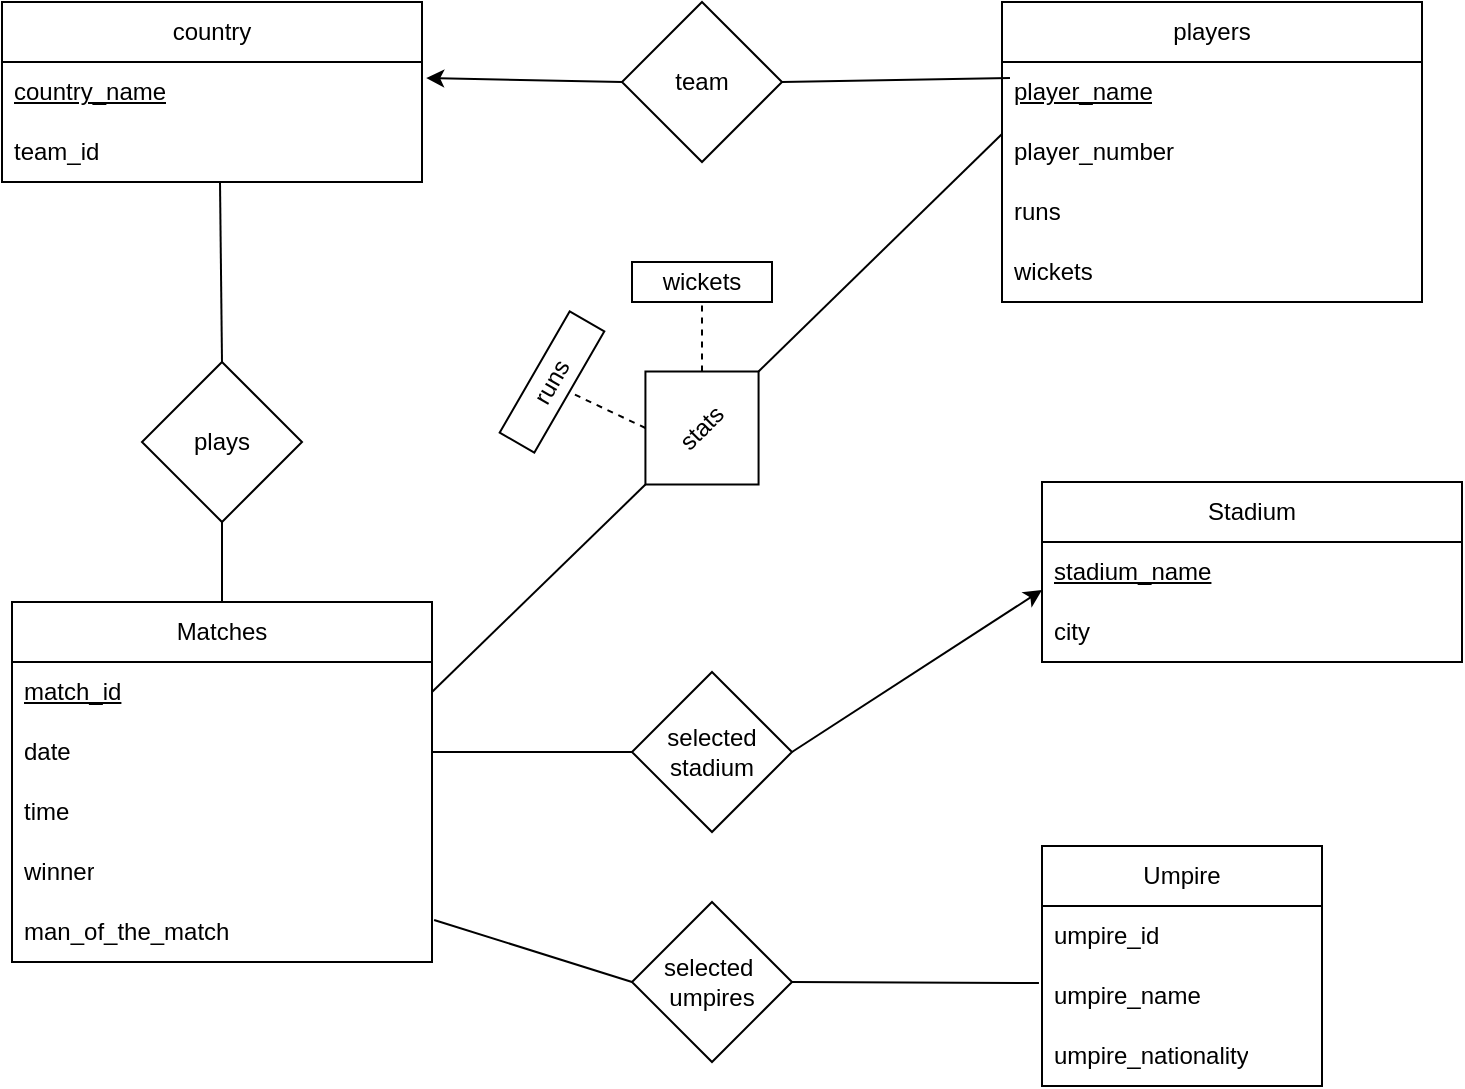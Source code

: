 <mxfile version="24.7.13">
  <diagram name="Page-1" id="-DKfFspGXf2tjMDzJ1xV">
    <mxGraphModel dx="1073" dy="583" grid="1" gridSize="10" guides="1" tooltips="1" connect="1" arrows="1" fold="1" page="1" pageScale="1" pageWidth="850" pageHeight="1100" math="0" shadow="0">
      <root>
        <mxCell id="0" />
        <mxCell id="1" parent="0" />
        <mxCell id="gVDEHbl3l0rGDU3breij-1" value="country" style="swimlane;fontStyle=0;childLayout=stackLayout;horizontal=1;startSize=30;horizontalStack=0;resizeParent=1;resizeParentMax=0;resizeLast=0;collapsible=1;marginBottom=0;whiteSpace=wrap;html=1;" parent="1" vertex="1">
          <mxGeometry x="80" y="40" width="210" height="90" as="geometry">
            <mxRectangle x="50" y="270" width="100" height="30" as="alternateBounds" />
          </mxGeometry>
        </mxCell>
        <mxCell id="gVDEHbl3l0rGDU3breij-4" value="&lt;u&gt;country_name&lt;/u&gt;" style="text;strokeColor=none;fillColor=none;align=left;verticalAlign=middle;spacingLeft=4;spacingRight=4;overflow=hidden;points=[[0,0.5],[1,0.5]];portConstraint=eastwest;rotatable=0;whiteSpace=wrap;html=1;" parent="gVDEHbl3l0rGDU3breij-1" vertex="1">
          <mxGeometry y="30" width="210" height="30" as="geometry" />
        </mxCell>
        <mxCell id="gVDEHbl3l0rGDU3breij-29" value="team_id" style="text;strokeColor=none;fillColor=none;align=left;verticalAlign=middle;spacingLeft=4;spacingRight=4;overflow=hidden;points=[[0,0.5],[1,0.5]];portConstraint=eastwest;rotatable=0;whiteSpace=wrap;html=1;" parent="gVDEHbl3l0rGDU3breij-1" vertex="1">
          <mxGeometry y="60" width="210" height="30" as="geometry" />
        </mxCell>
        <mxCell id="gVDEHbl3l0rGDU3breij-13" value="Matches" style="swimlane;fontStyle=0;childLayout=stackLayout;horizontal=1;startSize=30;horizontalStack=0;resizeParent=1;resizeParentMax=0;resizeLast=0;collapsible=1;marginBottom=0;whiteSpace=wrap;html=1;" parent="1" vertex="1">
          <mxGeometry x="85" y="340" width="210" height="180" as="geometry">
            <mxRectangle x="50" y="270" width="100" height="30" as="alternateBounds" />
          </mxGeometry>
        </mxCell>
        <mxCell id="gVDEHbl3l0rGDU3breij-15" value="&lt;u&gt;match_id&lt;/u&gt;" style="text;strokeColor=none;fillColor=none;align=left;verticalAlign=middle;spacingLeft=4;spacingRight=4;overflow=hidden;points=[[0,0.5],[1,0.5]];portConstraint=eastwest;rotatable=0;whiteSpace=wrap;html=1;" parent="gVDEHbl3l0rGDU3breij-13" vertex="1">
          <mxGeometry y="30" width="210" height="30" as="geometry" />
        </mxCell>
        <mxCell id="gVDEHbl3l0rGDU3breij-32" value="date" style="text;strokeColor=none;fillColor=none;align=left;verticalAlign=middle;spacingLeft=4;spacingRight=4;overflow=hidden;points=[[0,0.5],[1,0.5]];portConstraint=eastwest;rotatable=0;whiteSpace=wrap;html=1;" parent="gVDEHbl3l0rGDU3breij-13" vertex="1">
          <mxGeometry y="60" width="210" height="30" as="geometry" />
        </mxCell>
        <mxCell id="gVDEHbl3l0rGDU3breij-33" value="time" style="text;strokeColor=none;fillColor=none;align=left;verticalAlign=middle;spacingLeft=4;spacingRight=4;overflow=hidden;points=[[0,0.5],[1,0.5]];portConstraint=eastwest;rotatable=0;whiteSpace=wrap;html=1;" parent="gVDEHbl3l0rGDU3breij-13" vertex="1">
          <mxGeometry y="90" width="210" height="30" as="geometry" />
        </mxCell>
        <mxCell id="gVDEHbl3l0rGDU3breij-34" value="winner" style="text;strokeColor=none;fillColor=none;align=left;verticalAlign=middle;spacingLeft=4;spacingRight=4;overflow=hidden;points=[[0,0.5],[1,0.5]];portConstraint=eastwest;rotatable=0;whiteSpace=wrap;html=1;" parent="gVDEHbl3l0rGDU3breij-13" vertex="1">
          <mxGeometry y="120" width="210" height="30" as="geometry" />
        </mxCell>
        <mxCell id="gVDEHbl3l0rGDU3breij-52" value="man_of_the_match" style="text;strokeColor=none;fillColor=none;align=left;verticalAlign=middle;spacingLeft=4;spacingRight=4;overflow=hidden;points=[[0,0.5],[1,0.5]];portConstraint=eastwest;rotatable=0;whiteSpace=wrap;html=1;" parent="gVDEHbl3l0rGDU3breij-13" vertex="1">
          <mxGeometry y="150" width="210" height="30" as="geometry" />
        </mxCell>
        <mxCell id="gVDEHbl3l0rGDU3breij-21" value="players" style="swimlane;fontStyle=0;childLayout=stackLayout;horizontal=1;startSize=30;horizontalStack=0;resizeParent=1;resizeParentMax=0;resizeLast=0;collapsible=1;marginBottom=0;whiteSpace=wrap;html=1;" parent="1" vertex="1">
          <mxGeometry x="580" y="40" width="210" height="150" as="geometry">
            <mxRectangle x="50" y="270" width="100" height="30" as="alternateBounds" />
          </mxGeometry>
        </mxCell>
        <mxCell id="gVDEHbl3l0rGDU3breij-24" value="&lt;u&gt;player_name&lt;/u&gt;" style="text;strokeColor=none;fillColor=none;align=left;verticalAlign=middle;spacingLeft=4;spacingRight=4;overflow=hidden;points=[[0,0.5],[1,0.5]];portConstraint=eastwest;rotatable=0;whiteSpace=wrap;html=1;" parent="gVDEHbl3l0rGDU3breij-21" vertex="1">
          <mxGeometry y="30" width="210" height="30" as="geometry" />
        </mxCell>
        <mxCell id="gVDEHbl3l0rGDU3breij-43" value="player_number" style="text;strokeColor=none;fillColor=none;align=left;verticalAlign=middle;spacingLeft=4;spacingRight=4;overflow=hidden;points=[[0,0.5],[1,0.5]];portConstraint=eastwest;rotatable=0;whiteSpace=wrap;html=1;" parent="gVDEHbl3l0rGDU3breij-21" vertex="1">
          <mxGeometry y="60" width="210" height="30" as="geometry" />
        </mxCell>
        <mxCell id="gVDEHbl3l0rGDU3breij-50" value="runs" style="text;strokeColor=none;fillColor=none;align=left;verticalAlign=middle;spacingLeft=4;spacingRight=4;overflow=hidden;points=[[0,0.5],[1,0.5]];portConstraint=eastwest;rotatable=0;whiteSpace=wrap;html=1;" parent="gVDEHbl3l0rGDU3breij-21" vertex="1">
          <mxGeometry y="90" width="210" height="30" as="geometry" />
        </mxCell>
        <mxCell id="gVDEHbl3l0rGDU3breij-51" value="wickets" style="text;strokeColor=none;fillColor=none;align=left;verticalAlign=middle;spacingLeft=4;spacingRight=4;overflow=hidden;points=[[0,0.5],[1,0.5]];portConstraint=eastwest;rotatable=0;whiteSpace=wrap;html=1;" parent="gVDEHbl3l0rGDU3breij-21" vertex="1">
          <mxGeometry y="120" width="210" height="30" as="geometry" />
        </mxCell>
        <mxCell id="gVDEHbl3l0rGDU3breij-35" value="Stadium" style="swimlane;fontStyle=0;childLayout=stackLayout;horizontal=1;startSize=30;horizontalStack=0;resizeParent=1;resizeParentMax=0;resizeLast=0;collapsible=1;marginBottom=0;whiteSpace=wrap;html=1;" parent="1" vertex="1">
          <mxGeometry x="600" y="280" width="210" height="90" as="geometry">
            <mxRectangle x="50" y="270" width="100" height="30" as="alternateBounds" />
          </mxGeometry>
        </mxCell>
        <mxCell id="gVDEHbl3l0rGDU3breij-36" value="&lt;u&gt;stadium_name&lt;/u&gt;" style="text;strokeColor=none;fillColor=none;align=left;verticalAlign=middle;spacingLeft=4;spacingRight=4;overflow=hidden;points=[[0,0.5],[1,0.5]];portConstraint=eastwest;rotatable=0;whiteSpace=wrap;html=1;" parent="gVDEHbl3l0rGDU3breij-35" vertex="1">
          <mxGeometry y="30" width="210" height="30" as="geometry" />
        </mxCell>
        <mxCell id="gVDEHbl3l0rGDU3breij-38" value="city" style="text;strokeColor=none;fillColor=none;align=left;verticalAlign=middle;spacingLeft=4;spacingRight=4;overflow=hidden;points=[[0,0.5],[1,0.5]];portConstraint=eastwest;rotatable=0;whiteSpace=wrap;html=1;" parent="gVDEHbl3l0rGDU3breij-35" vertex="1">
          <mxGeometry y="60" width="210" height="30" as="geometry" />
        </mxCell>
        <mxCell id="gVDEHbl3l0rGDU3breij-44" value="Umpire" style="swimlane;fontStyle=0;childLayout=stackLayout;horizontal=1;startSize=30;horizontalStack=0;resizeParent=1;resizeParentMax=0;resizeLast=0;collapsible=1;marginBottom=0;whiteSpace=wrap;html=1;" parent="1" vertex="1">
          <mxGeometry x="600" y="462" width="140" height="120" as="geometry" />
        </mxCell>
        <mxCell id="gVDEHbl3l0rGDU3breij-45" value="umpire_id" style="text;strokeColor=none;fillColor=none;align=left;verticalAlign=middle;spacingLeft=4;spacingRight=4;overflow=hidden;points=[[0,0.5],[1,0.5]];portConstraint=eastwest;rotatable=0;whiteSpace=wrap;html=1;" parent="gVDEHbl3l0rGDU3breij-44" vertex="1">
          <mxGeometry y="30" width="140" height="30" as="geometry" />
        </mxCell>
        <mxCell id="gVDEHbl3l0rGDU3breij-46" value="umpire_name" style="text;strokeColor=none;fillColor=none;align=left;verticalAlign=middle;spacingLeft=4;spacingRight=4;overflow=hidden;points=[[0,0.5],[1,0.5]];portConstraint=eastwest;rotatable=0;whiteSpace=wrap;html=1;" parent="gVDEHbl3l0rGDU3breij-44" vertex="1">
          <mxGeometry y="60" width="140" height="30" as="geometry" />
        </mxCell>
        <mxCell id="gVDEHbl3l0rGDU3breij-47" value="umpire_nationality" style="text;strokeColor=none;fillColor=none;align=left;verticalAlign=middle;spacingLeft=4;spacingRight=4;overflow=hidden;points=[[0,0.5],[1,0.5]];portConstraint=eastwest;rotatable=0;whiteSpace=wrap;html=1;" parent="gVDEHbl3l0rGDU3breij-44" vertex="1">
          <mxGeometry y="90" width="140" height="30" as="geometry" />
        </mxCell>
        <mxCell id="__oVOWA31u9uOrLlDO05-1" value="team" style="rhombus;whiteSpace=wrap;html=1;" vertex="1" parent="1">
          <mxGeometry x="390" y="40" width="80" height="80" as="geometry" />
        </mxCell>
        <mxCell id="__oVOWA31u9uOrLlDO05-28" style="edgeStyle=none;rounded=0;orthogonalLoop=1;jettySize=auto;html=1;exitX=0.5;exitY=1;exitDx=0;exitDy=0;entryX=0.5;entryY=0;entryDx=0;entryDy=0;endArrow=none;endFill=0;" edge="1" parent="1" source="__oVOWA31u9uOrLlDO05-2" target="gVDEHbl3l0rGDU3breij-13">
          <mxGeometry relative="1" as="geometry" />
        </mxCell>
        <mxCell id="__oVOWA31u9uOrLlDO05-2" value="plays" style="rhombus;whiteSpace=wrap;html=1;" vertex="1" parent="1">
          <mxGeometry x="150" y="220" width="80" height="80" as="geometry" />
        </mxCell>
        <mxCell id="__oVOWA31u9uOrLlDO05-3" value="selected&amp;nbsp;&lt;div&gt;umpires&lt;/div&gt;" style="rhombus;whiteSpace=wrap;html=1;" vertex="1" parent="1">
          <mxGeometry x="395" y="490" width="80" height="80" as="geometry" />
        </mxCell>
        <mxCell id="__oVOWA31u9uOrLlDO05-4" value="selected stadium" style="rhombus;whiteSpace=wrap;html=1;" vertex="1" parent="1">
          <mxGeometry x="395" y="375" width="80" height="80" as="geometry" />
        </mxCell>
        <mxCell id="__oVOWA31u9uOrLlDO05-7" style="rounded=0;orthogonalLoop=1;jettySize=auto;html=1;exitX=1;exitY=0;exitDx=0;exitDy=0;dashed=1;strokeWidth=1;endArrow=none;endFill=0;" edge="1" parent="1" source="__oVOWA31u9uOrLlDO05-9">
          <mxGeometry relative="1" as="geometry">
            <mxPoint x="430" y="190" as="targetPoint" />
          </mxGeometry>
        </mxCell>
        <mxCell id="__oVOWA31u9uOrLlDO05-8" style="edgeStyle=none;rounded=0;orthogonalLoop=1;jettySize=auto;html=1;exitX=0;exitY=0;exitDx=0;exitDy=0;endArrow=none;endFill=0;dashed=1;entryX=0.5;entryY=1;entryDx=0;entryDy=0;" edge="1" parent="1" source="__oVOWA31u9uOrLlDO05-6" target="__oVOWA31u9uOrLlDO05-11">
          <mxGeometry relative="1" as="geometry">
            <mxPoint x="360" y="253" as="targetPoint" />
          </mxGeometry>
        </mxCell>
        <mxCell id="__oVOWA31u9uOrLlDO05-14" style="edgeStyle=none;rounded=0;orthogonalLoop=1;jettySize=auto;html=1;exitX=0;exitY=0.5;exitDx=0;exitDy=0;entryX=1;entryY=0.5;entryDx=0;entryDy=0;endArrow=none;endFill=0;" edge="1" parent="1" source="__oVOWA31u9uOrLlDO05-6" target="gVDEHbl3l0rGDU3breij-15">
          <mxGeometry relative="1" as="geometry" />
        </mxCell>
        <mxCell id="__oVOWA31u9uOrLlDO05-6" value="stats" style="rhombus;whiteSpace=wrap;html=1;rotation=-45;" vertex="1" parent="1">
          <mxGeometry x="390" y="213" width="80" height="80" as="geometry" />
        </mxCell>
        <mxCell id="__oVOWA31u9uOrLlDO05-10" value="" style="rounded=0;orthogonalLoop=1;jettySize=auto;html=1;exitX=1;exitY=0;exitDx=0;exitDy=0;dashed=1;strokeWidth=1;endArrow=none;endFill=0;" edge="1" parent="1" source="__oVOWA31u9uOrLlDO05-6" target="__oVOWA31u9uOrLlDO05-9">
          <mxGeometry relative="1" as="geometry">
            <mxPoint x="430" y="190" as="targetPoint" />
            <mxPoint x="430" y="225" as="sourcePoint" />
          </mxGeometry>
        </mxCell>
        <mxCell id="__oVOWA31u9uOrLlDO05-9" value="wickets" style="rounded=0;whiteSpace=wrap;html=1;" vertex="1" parent="1">
          <mxGeometry x="395" y="170" width="70" height="20" as="geometry" />
        </mxCell>
        <mxCell id="__oVOWA31u9uOrLlDO05-11" value="runs" style="rounded=0;whiteSpace=wrap;html=1;rotation=-60;" vertex="1" parent="1">
          <mxGeometry x="320" y="220" width="70" height="20" as="geometry" />
        </mxCell>
        <mxCell id="__oVOWA31u9uOrLlDO05-15" style="edgeStyle=none;rounded=0;orthogonalLoop=1;jettySize=auto;html=1;exitX=1;exitY=0.5;exitDx=0;exitDy=0;entryX=0;entryY=0.2;entryDx=0;entryDy=0;entryPerimeter=0;endArrow=none;endFill=0;" edge="1" parent="1" source="__oVOWA31u9uOrLlDO05-6" target="gVDEHbl3l0rGDU3breij-43">
          <mxGeometry relative="1" as="geometry" />
        </mxCell>
        <mxCell id="__oVOWA31u9uOrLlDO05-17" style="edgeStyle=none;rounded=0;orthogonalLoop=1;jettySize=auto;html=1;exitX=1;exitY=0.5;exitDx=0;exitDy=0;entryX=0.019;entryY=0.267;entryDx=0;entryDy=0;entryPerimeter=0;endArrow=none;endFill=0;" edge="1" parent="1" source="__oVOWA31u9uOrLlDO05-1" target="gVDEHbl3l0rGDU3breij-24">
          <mxGeometry relative="1" as="geometry" />
        </mxCell>
        <mxCell id="__oVOWA31u9uOrLlDO05-21" style="edgeStyle=none;rounded=0;orthogonalLoop=1;jettySize=auto;html=1;exitX=0;exitY=0.5;exitDx=0;exitDy=0;entryX=1.01;entryY=0.267;entryDx=0;entryDy=0;entryPerimeter=0;" edge="1" parent="1" source="__oVOWA31u9uOrLlDO05-1" target="gVDEHbl3l0rGDU3breij-4">
          <mxGeometry relative="1" as="geometry" />
        </mxCell>
        <mxCell id="__oVOWA31u9uOrLlDO05-22" style="edgeStyle=none;rounded=0;orthogonalLoop=1;jettySize=auto;html=1;exitX=1;exitY=0.5;exitDx=0;exitDy=0;entryX=0;entryY=0.5;entryDx=0;entryDy=0;endArrow=none;endFill=0;" edge="1" parent="1" target="__oVOWA31u9uOrLlDO05-4">
          <mxGeometry relative="1" as="geometry">
            <mxPoint x="295" y="415" as="sourcePoint" />
          </mxGeometry>
        </mxCell>
        <mxCell id="__oVOWA31u9uOrLlDO05-23" style="edgeStyle=none;rounded=0;orthogonalLoop=1;jettySize=auto;html=1;exitX=1;exitY=0.5;exitDx=0;exitDy=0;entryX=0;entryY=0.8;entryDx=0;entryDy=0;entryPerimeter=0;" edge="1" parent="1" source="__oVOWA31u9uOrLlDO05-4">
          <mxGeometry relative="1" as="geometry">
            <mxPoint x="600" y="334" as="targetPoint" />
          </mxGeometry>
        </mxCell>
        <mxCell id="__oVOWA31u9uOrLlDO05-25" style="edgeStyle=none;rounded=0;orthogonalLoop=1;jettySize=auto;html=1;exitX=0;exitY=0.5;exitDx=0;exitDy=0;entryX=1.005;entryY=0.3;entryDx=0;entryDy=0;entryPerimeter=0;endArrow=none;endFill=0;" edge="1" parent="1" source="__oVOWA31u9uOrLlDO05-3" target="gVDEHbl3l0rGDU3breij-52">
          <mxGeometry relative="1" as="geometry" />
        </mxCell>
        <mxCell id="__oVOWA31u9uOrLlDO05-26" style="edgeStyle=none;rounded=0;orthogonalLoop=1;jettySize=auto;html=1;exitX=1;exitY=0.5;exitDx=0;exitDy=0;entryX=-0.011;entryY=0.283;entryDx=0;entryDy=0;entryPerimeter=0;endArrow=none;endFill=0;" edge="1" parent="1" source="__oVOWA31u9uOrLlDO05-3" target="gVDEHbl3l0rGDU3breij-46">
          <mxGeometry relative="1" as="geometry">
            <mxPoint x="475" y="533" as="sourcePoint" />
            <mxPoint x="597.06" y="531.01" as="targetPoint" />
          </mxGeometry>
        </mxCell>
        <mxCell id="__oVOWA31u9uOrLlDO05-29" style="edgeStyle=none;rounded=0;orthogonalLoop=1;jettySize=auto;html=1;exitX=0.5;exitY=0;exitDx=0;exitDy=0;endArrow=none;endFill=0;" edge="1" parent="1" source="__oVOWA31u9uOrLlDO05-2">
          <mxGeometry relative="1" as="geometry">
            <mxPoint x="189" y="130" as="targetPoint" />
          </mxGeometry>
        </mxCell>
      </root>
    </mxGraphModel>
  </diagram>
</mxfile>
